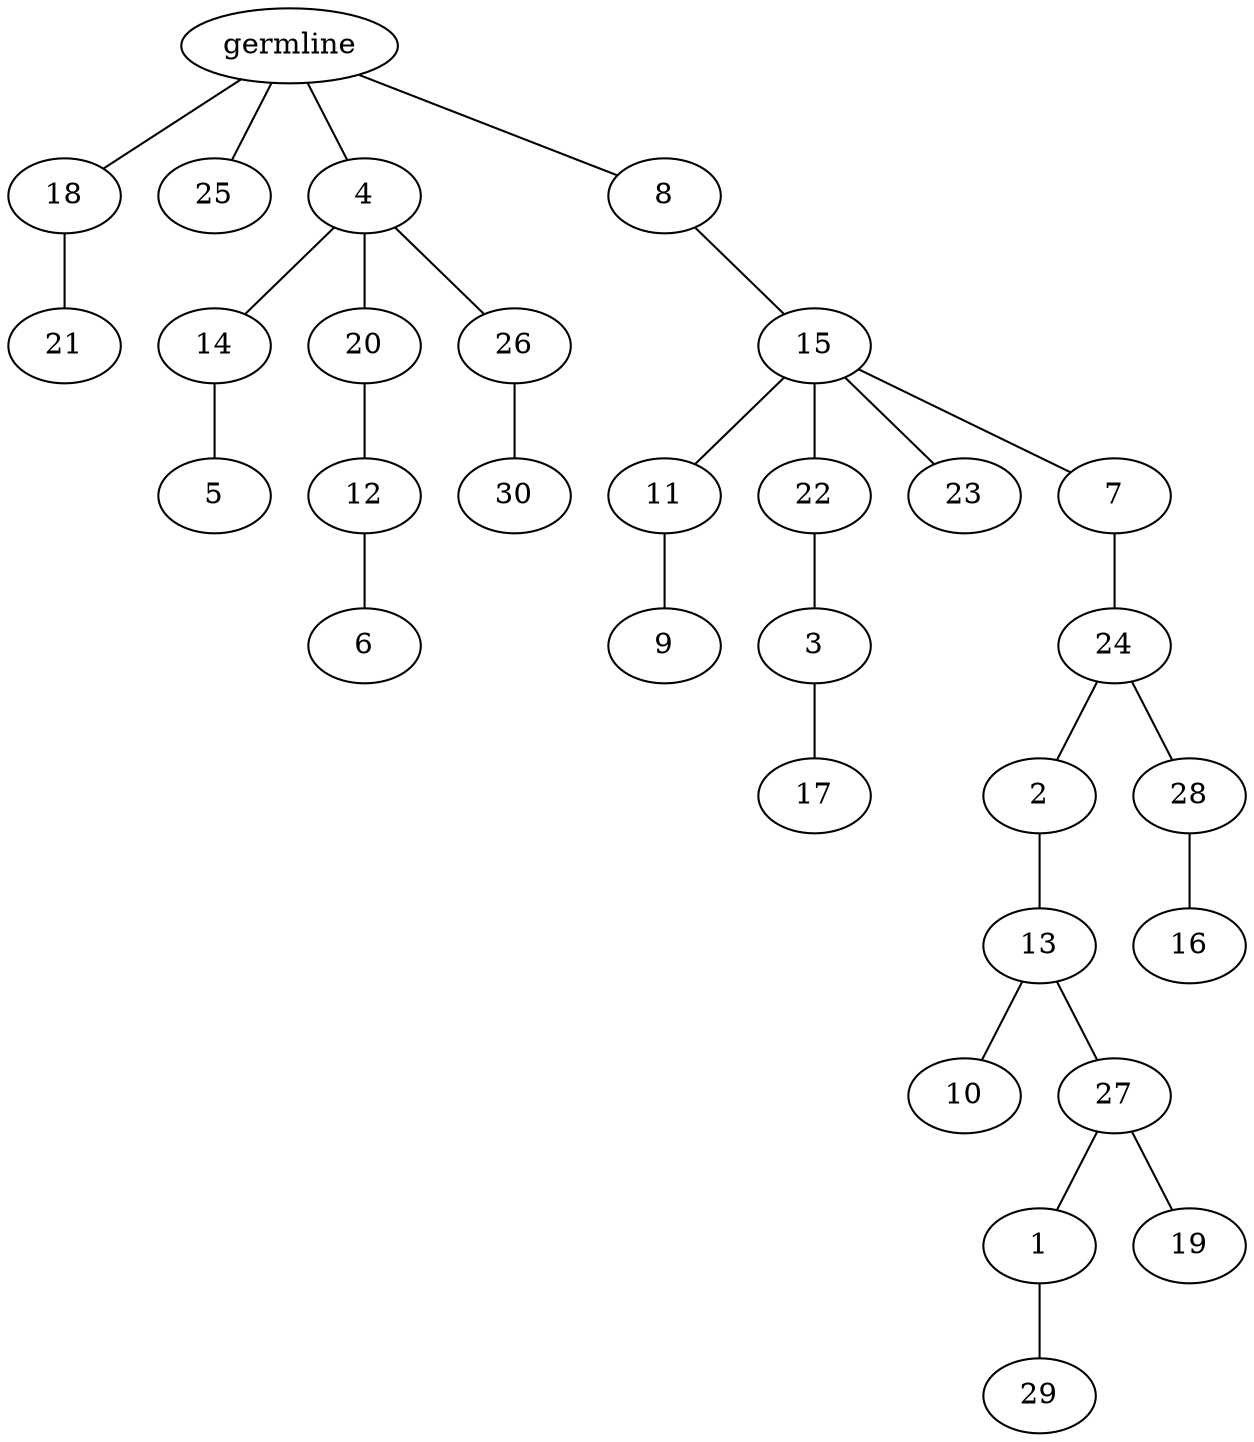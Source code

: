 graph tree {
    "139630049668928" [label="germline"];
    "139630052513488" [label="18"];
    "139630056140368" [label="21"];
    "139630052514016" [label="25"];
    "139630056140128" [label="4"];
    "139630056138976" [label="14"];
    "139630056139696" [label="5"];
    "139630056137200" [label="20"];
    "139630056139600" [label="12"];
    "139630056138448" [label="6"];
    "139630056138400" [label="26"];
    "139630056139648" [label="30"];
    "139630056140560" [label="8"];
    "139630056137680" [label="15"];
    "139630056137968" [label="11"];
    "139630056137296" [label="9"];
    "139630056138496" [label="22"];
    "139630056171264" [label="3"];
    "139630056170928" [label="17"];
    "139630056139888" [label="23"];
    "139630056170544" [label="7"];
    "139630056169680" [label="24"];
    "139630056170352" [label="2"];
    "139630056169136" [label="13"];
    "139630056167792" [label="10"];
    "139630056168560" [label="27"];
    "139630056168416" [label="1"];
    "139630056168464" [label="29"];
    "139630056166160" [label="19"];
    "139630056143792" [label="28"];
    "139630056142496" [label="16"];
    "139630049668928" -- "139630052513488";
    "139630049668928" -- "139630052514016";
    "139630049668928" -- "139630056140128";
    "139630049668928" -- "139630056140560";
    "139630052513488" -- "139630056140368";
    "139630056140128" -- "139630056138976";
    "139630056140128" -- "139630056137200";
    "139630056140128" -- "139630056138400";
    "139630056138976" -- "139630056139696";
    "139630056137200" -- "139630056139600";
    "139630056139600" -- "139630056138448";
    "139630056138400" -- "139630056139648";
    "139630056140560" -- "139630056137680";
    "139630056137680" -- "139630056137968";
    "139630056137680" -- "139630056138496";
    "139630056137680" -- "139630056139888";
    "139630056137680" -- "139630056170544";
    "139630056137968" -- "139630056137296";
    "139630056138496" -- "139630056171264";
    "139630056171264" -- "139630056170928";
    "139630056170544" -- "139630056169680";
    "139630056169680" -- "139630056170352";
    "139630056169680" -- "139630056143792";
    "139630056170352" -- "139630056169136";
    "139630056169136" -- "139630056167792";
    "139630056169136" -- "139630056168560";
    "139630056168560" -- "139630056168416";
    "139630056168560" -- "139630056166160";
    "139630056168416" -- "139630056168464";
    "139630056143792" -- "139630056142496";
}
